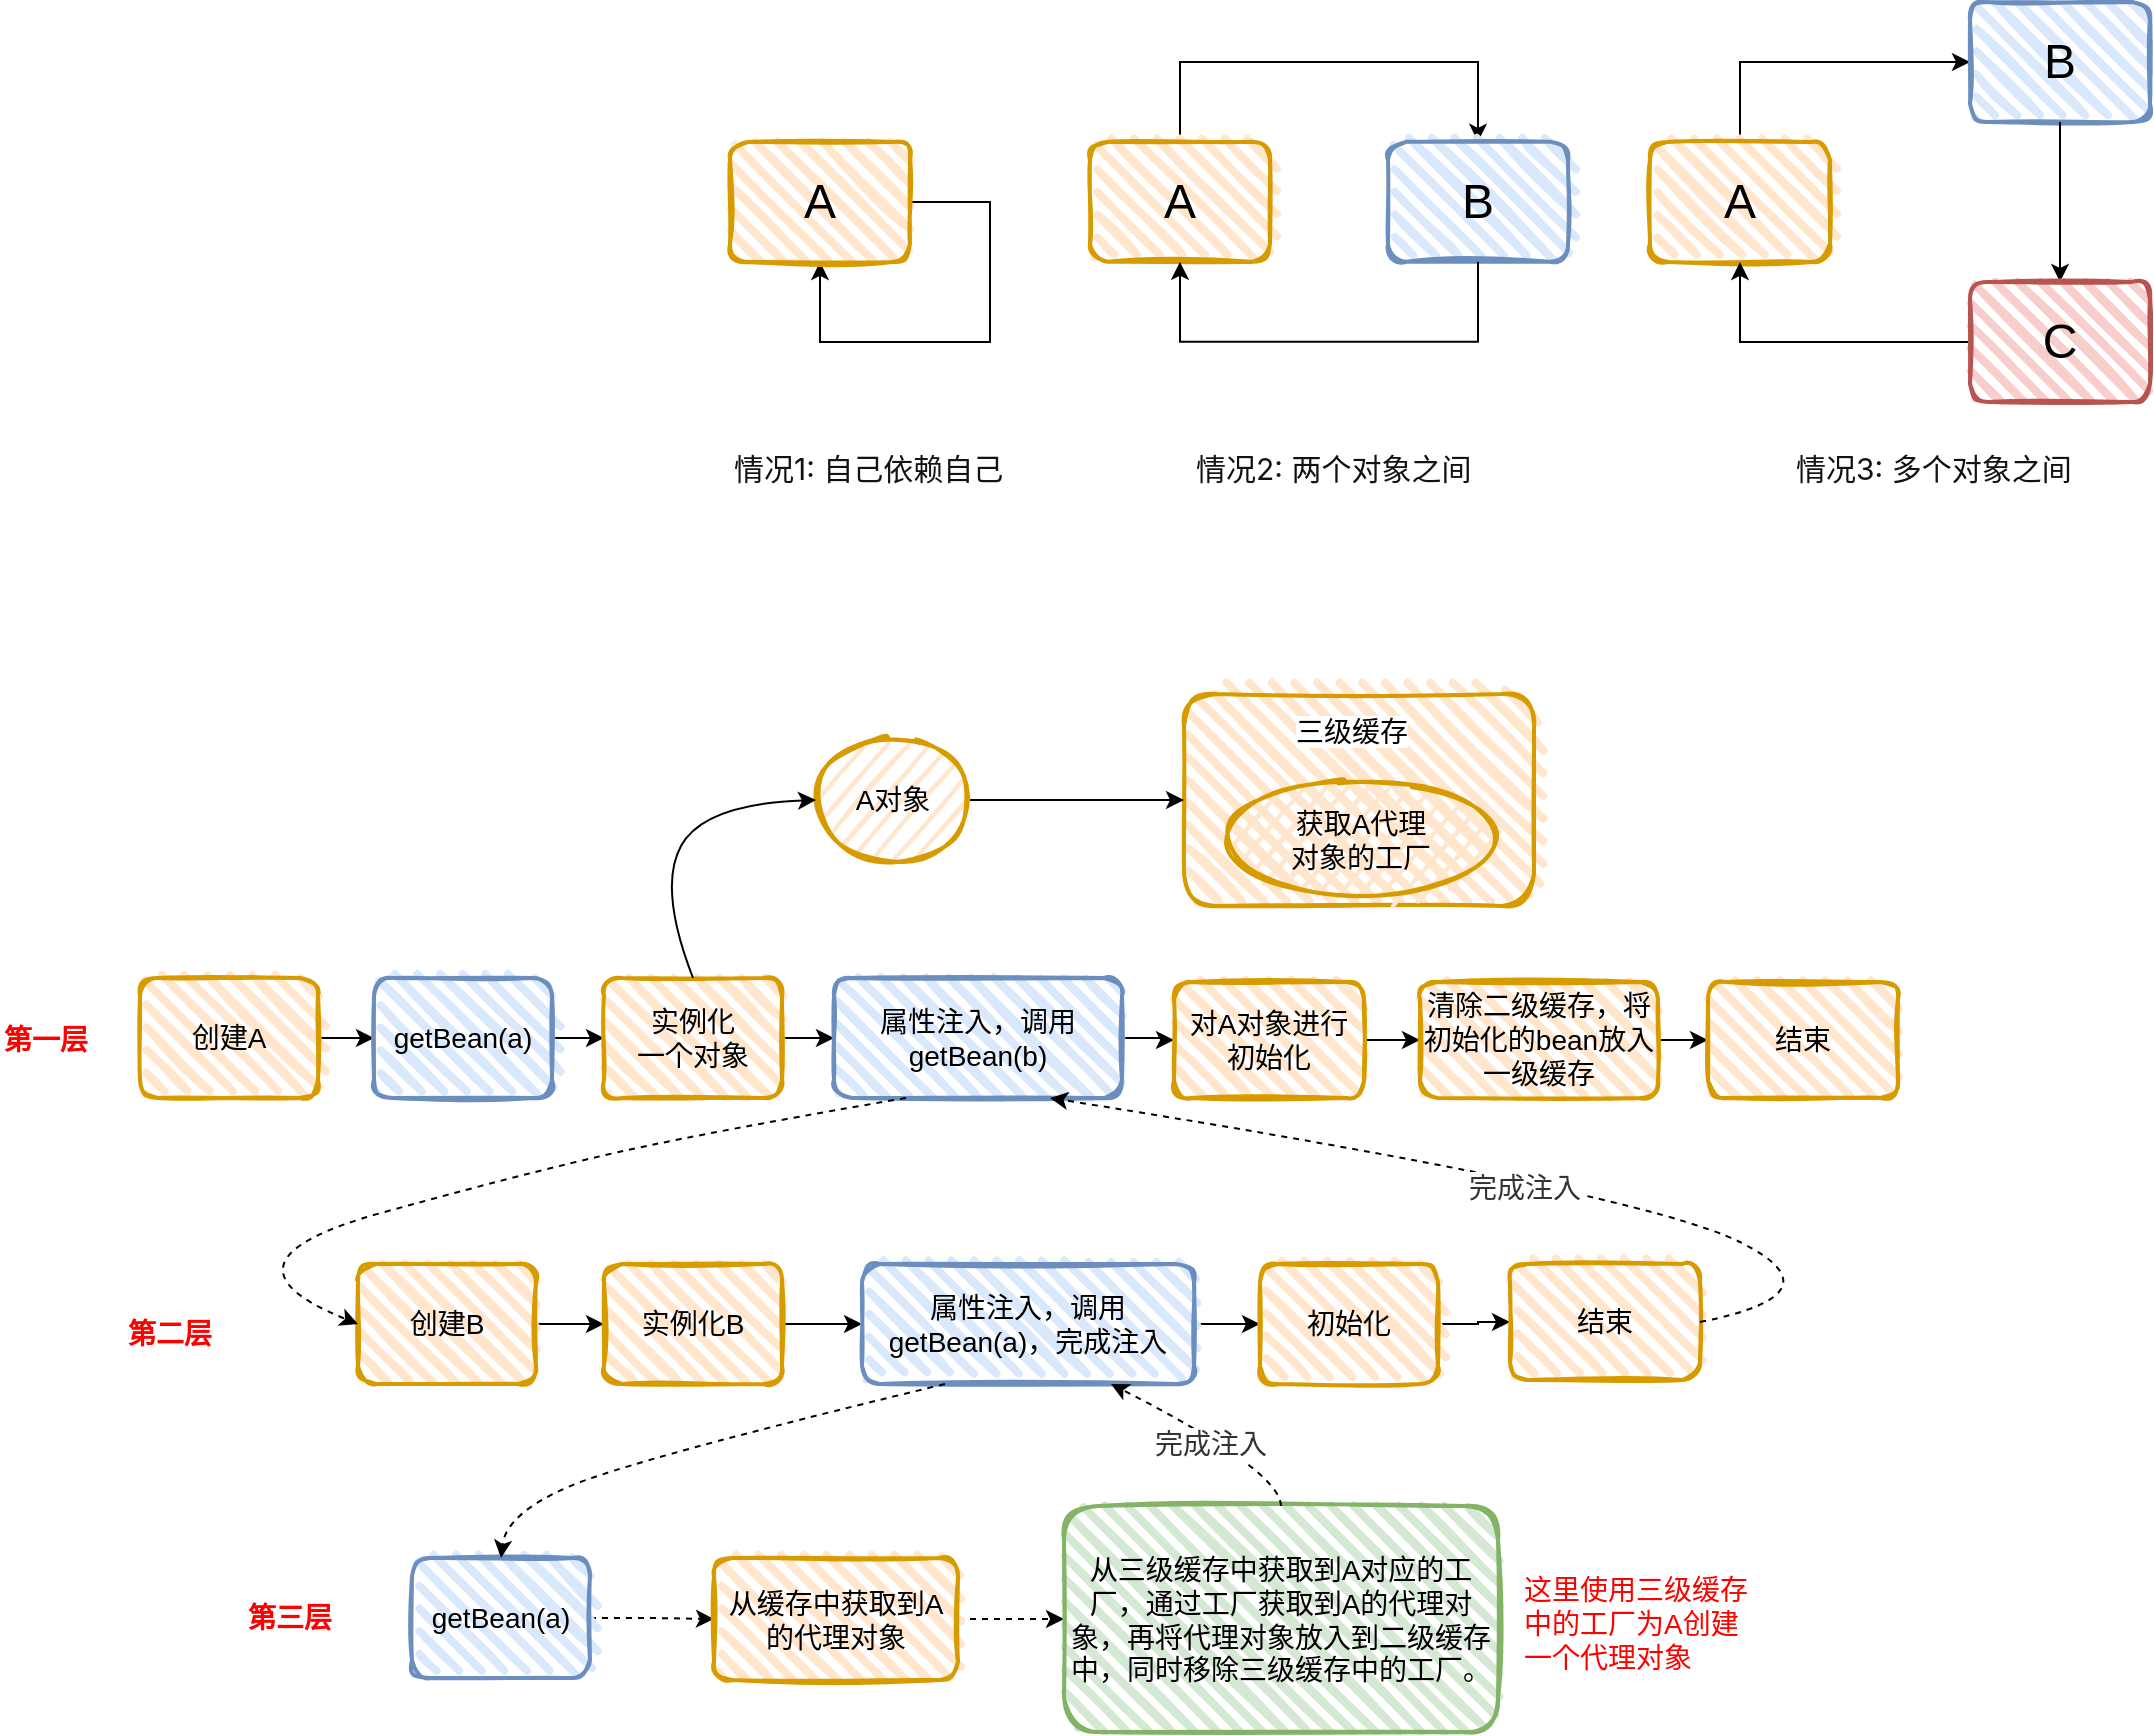 <mxfile version="20.2.3" type="github">
  <diagram id="PN2r7i_gPheXsa0iSZiF" name="第 1 页">
    <mxGraphModel dx="1758" dy="732" grid="0" gridSize="10" guides="1" tooltips="1" connect="1" arrows="1" fold="1" page="0" pageScale="1" pageWidth="827" pageHeight="1169" math="0" shadow="0">
      <root>
        <mxCell id="0" />
        <mxCell id="1" parent="0" />
        <mxCell id="Nwbhyj16qawaemDovWx5-5" style="edgeStyle=orthogonalEdgeStyle;rounded=0;orthogonalLoop=1;jettySize=auto;html=1;fontSize=24;exitX=0.5;exitY=0;exitDx=0;exitDy=0;entryX=0.5;entryY=0;entryDx=0;entryDy=0;strokeWidth=1;" edge="1" parent="1" source="Nwbhyj16qawaemDovWx5-2" target="Nwbhyj16qawaemDovWx5-4">
          <mxGeometry relative="1" as="geometry">
            <mxPoint x="489" y="120.92" as="targetPoint" />
            <Array as="points">
              <mxPoint x="284" y="81" />
              <mxPoint x="433" y="81" />
            </Array>
          </mxGeometry>
        </mxCell>
        <mxCell id="Nwbhyj16qawaemDovWx5-2" value="&lt;font style=&quot;font-size: 24px;&quot;&gt;A&lt;/font&gt;" style="rounded=1;whiteSpace=wrap;html=1;strokeWidth=2;fillWeight=4;hachureGap=8;hachureAngle=45;fillColor=#ffe6cc;sketch=1;strokeColor=#d79b00;" vertex="1" parent="1">
          <mxGeometry x="239" y="120.92" width="90" height="60" as="geometry" />
        </mxCell>
        <mxCell id="Nwbhyj16qawaemDovWx5-4" value="&lt;font style=&quot;font-size: 24px;&quot;&gt;B&lt;/font&gt;" style="rounded=1;whiteSpace=wrap;html=1;strokeWidth=2;fillWeight=4;hachureGap=8;hachureAngle=45;fillColor=#dae8fc;sketch=1;strokeColor=#6c8ebf;" vertex="1" parent="1">
          <mxGeometry x="388" y="120.92" width="90" height="60" as="geometry" />
        </mxCell>
        <mxCell id="Nwbhyj16qawaemDovWx5-7" value="" style="edgeStyle=elbowEdgeStyle;elbow=vertical;endArrow=classic;html=1;rounded=0;fontSize=24;entryX=0.5;entryY=1;entryDx=0;entryDy=0;exitX=0.5;exitY=1;exitDx=0;exitDy=0;strokeWidth=1;" edge="1" parent="1" source="Nwbhyj16qawaemDovWx5-4" target="Nwbhyj16qawaemDovWx5-2">
          <mxGeometry width="50" height="50" relative="1" as="geometry">
            <mxPoint x="489" y="180.92" as="sourcePoint" />
            <mxPoint x="499" y="350.92" as="targetPoint" />
            <Array as="points">
              <mxPoint x="359" y="220.92" />
            </Array>
          </mxGeometry>
        </mxCell>
        <mxCell id="Nwbhyj16qawaemDovWx5-15" style="edgeStyle=orthogonalEdgeStyle;rounded=0;orthogonalLoop=1;jettySize=auto;html=1;fontSize=24;entryX=0.5;entryY=1;entryDx=0;entryDy=0;exitX=1;exitY=0.5;exitDx=0;exitDy=0;strokeWidth=1;" edge="1" parent="1" source="Nwbhyj16qawaemDovWx5-8" target="Nwbhyj16qawaemDovWx5-8">
          <mxGeometry relative="1" as="geometry">
            <mxPoint x="219" y="230.97" as="targetPoint" />
            <Array as="points">
              <mxPoint x="189" y="150.97" />
              <mxPoint x="189" y="220.97" />
              <mxPoint x="104" y="220.97" />
            </Array>
          </mxGeometry>
        </mxCell>
        <mxCell id="Nwbhyj16qawaemDovWx5-8" value="&lt;font style=&quot;font-size: 24px;&quot;&gt;A&lt;/font&gt;" style="rounded=1;whiteSpace=wrap;html=1;strokeWidth=2;fillWeight=4;hachureGap=8;hachureAngle=45;fillColor=#ffe6cc;sketch=1;strokeColor=#d79b00;" vertex="1" parent="1">
          <mxGeometry x="59" y="120.97" width="90" height="60" as="geometry" />
        </mxCell>
        <mxCell id="Nwbhyj16qawaemDovWx5-9" style="edgeStyle=orthogonalEdgeStyle;rounded=0;orthogonalLoop=1;jettySize=auto;html=1;fontSize=24;exitX=0.5;exitY=0;exitDx=0;exitDy=0;entryX=0;entryY=0.5;entryDx=0;entryDy=0;strokeWidth=1;" edge="1" parent="1" source="Nwbhyj16qawaemDovWx5-10" target="Nwbhyj16qawaemDovWx5-11">
          <mxGeometry relative="1" as="geometry">
            <mxPoint x="763" y="120.95" as="targetPoint" />
            <Array as="points">
              <mxPoint x="564" y="81" />
            </Array>
          </mxGeometry>
        </mxCell>
        <mxCell id="Nwbhyj16qawaemDovWx5-10" value="&lt;font style=&quot;font-size: 24px;&quot;&gt;A&lt;/font&gt;" style="rounded=1;whiteSpace=wrap;html=1;strokeWidth=2;fillWeight=4;hachureGap=8;hachureAngle=45;fillColor=#ffe6cc;sketch=1;strokeColor=#d79b00;" vertex="1" parent="1">
          <mxGeometry x="519" y="120.95" width="90" height="60" as="geometry" />
        </mxCell>
        <mxCell id="Nwbhyj16qawaemDovWx5-11" value="&lt;font style=&quot;font-size: 24px;&quot;&gt;B&lt;/font&gt;" style="rounded=1;whiteSpace=wrap;html=1;strokeWidth=2;fillWeight=4;hachureGap=8;hachureAngle=45;fillColor=#dae8fc;sketch=1;strokeColor=#6c8ebf;" vertex="1" parent="1">
          <mxGeometry x="679" y="51.0" width="90" height="60" as="geometry" />
        </mxCell>
        <mxCell id="Nwbhyj16qawaemDovWx5-12" value="" style="edgeStyle=elbowEdgeStyle;elbow=vertical;endArrow=classic;html=1;rounded=0;fontSize=24;entryX=0.5;entryY=1;entryDx=0;entryDy=0;exitX=0;exitY=0.5;exitDx=0;exitDy=0;" edge="1" parent="1" source="Nwbhyj16qawaemDovWx5-13" target="Nwbhyj16qawaemDovWx5-10">
          <mxGeometry width="50" height="50" relative="1" as="geometry">
            <mxPoint x="763" y="180.95" as="sourcePoint" />
            <mxPoint x="773" y="350.95" as="targetPoint" />
            <Array as="points">
              <mxPoint x="633" y="220.95" />
            </Array>
          </mxGeometry>
        </mxCell>
        <mxCell id="Nwbhyj16qawaemDovWx5-14" value="" style="edgeStyle=orthogonalEdgeStyle;rounded=0;orthogonalLoop=1;jettySize=auto;html=1;fontSize=24;startArrow=classic;startFill=1;endArrow=none;endFill=0;" edge="1" parent="1" source="Nwbhyj16qawaemDovWx5-13" target="Nwbhyj16qawaemDovWx5-11">
          <mxGeometry relative="1" as="geometry" />
        </mxCell>
        <mxCell id="Nwbhyj16qawaemDovWx5-13" value="&lt;font style=&quot;font-size: 24px;&quot;&gt;C&lt;/font&gt;" style="rounded=1;whiteSpace=wrap;html=1;strokeWidth=2;fillWeight=4;hachureGap=8;hachureAngle=45;fillColor=#f8cecc;sketch=1;strokeColor=#b85450;" vertex="1" parent="1">
          <mxGeometry x="679" y="190.95" width="90" height="60" as="geometry" />
        </mxCell>
        <mxCell id="Nwbhyj16qawaemDovWx5-16" value="&lt;span style=&quot;color: rgb(18, 18, 18); font-family: -apple-system, &amp;quot;system-ui&amp;quot;, &amp;quot;Helvetica Neue&amp;quot;, &amp;quot;PingFang SC&amp;quot;, &amp;quot;Microsoft YaHei&amp;quot;, &amp;quot;Source Han Sans SC&amp;quot;, &amp;quot;Noto Sans CJK SC&amp;quot;, &amp;quot;WenQuanYi Micro Hei&amp;quot;, sans-serif; font-size: 15px; font-style: normal; font-variant-ligatures: normal; font-variant-caps: normal; font-weight: 400; letter-spacing: normal; orphans: 2; text-align: start; text-indent: 0px; text-transform: none; widows: 2; word-spacing: 0px; -webkit-text-stroke-width: 0px; background-color: rgb(255, 255, 255); text-decoration-thickness: initial; text-decoration-style: initial; text-decoration-color: initial; float: none; display: inline !important;&quot;&gt;情况1: 自己依赖自己&lt;/span&gt;" style="text;whiteSpace=wrap;html=1;fontSize=24;" vertex="1" parent="1">
          <mxGeometry x="59" y="261.02" width="160" height="50" as="geometry" />
        </mxCell>
        <mxCell id="Nwbhyj16qawaemDovWx5-17" value="&lt;span style=&quot;color: rgb(18, 18, 18); font-family: -apple-system, &amp;quot;system-ui&amp;quot;, &amp;quot;Helvetica Neue&amp;quot;, &amp;quot;PingFang SC&amp;quot;, &amp;quot;Microsoft YaHei&amp;quot;, &amp;quot;Source Han Sans SC&amp;quot;, &amp;quot;Noto Sans CJK SC&amp;quot;, &amp;quot;WenQuanYi Micro Hei&amp;quot;, sans-serif; font-size: 15px; background-color: rgb(255, 255, 255);&quot;&gt;情况2:&amp;nbsp;&lt;/span&gt;&lt;span style=&quot;color: rgb(18, 18, 18); font-family: -apple-system, &amp;quot;system-ui&amp;quot;, &amp;quot;Helvetica Neue&amp;quot;, &amp;quot;PingFang SC&amp;quot;, &amp;quot;Microsoft YaHei&amp;quot;, &amp;quot;Source Han Sans SC&amp;quot;, &amp;quot;Noto Sans CJK SC&amp;quot;, &amp;quot;WenQuanYi Micro Hei&amp;quot;, sans-serif; font-size: 15px; background-color: rgb(255, 255, 255);&quot;&gt;两个对象之间&lt;/span&gt;" style="text;whiteSpace=wrap;html=1;fontSize=24;" vertex="1" parent="1">
          <mxGeometry x="290" y="261.02" width="180" height="50" as="geometry" />
        </mxCell>
        <mxCell id="Nwbhyj16qawaemDovWx5-18" value="&lt;span style=&quot;color: rgb(18, 18, 18); font-family: -apple-system, &amp;quot;system-ui&amp;quot;, &amp;quot;Helvetica Neue&amp;quot;, &amp;quot;PingFang SC&amp;quot;, &amp;quot;Microsoft YaHei&amp;quot;, &amp;quot;Source Han Sans SC&amp;quot;, &amp;quot;Noto Sans CJK SC&amp;quot;, &amp;quot;WenQuanYi Micro Hei&amp;quot;, sans-serif; font-size: 15px; background-color: rgb(255, 255, 255);&quot;&gt;情况3:&amp;nbsp;&lt;/span&gt;&lt;span style=&quot;color: rgb(18, 18, 18); font-family: -apple-system, &amp;quot;system-ui&amp;quot;, &amp;quot;Helvetica Neue&amp;quot;, &amp;quot;PingFang SC&amp;quot;, &amp;quot;Microsoft YaHei&amp;quot;, &amp;quot;Source Han Sans SC&amp;quot;, &amp;quot;Noto Sans CJK SC&amp;quot;, &amp;quot;WenQuanYi Micro Hei&amp;quot;, sans-serif; font-size: 15px; background-color: rgb(255, 255, 255);&quot;&gt;多个对象之间&lt;/span&gt;" style="text;whiteSpace=wrap;html=1;fontSize=24;" vertex="1" parent="1">
          <mxGeometry x="590" y="261.02" width="171" height="50" as="geometry" />
        </mxCell>
        <mxCell id="Nwbhyj16qawaemDovWx5-36" value="" style="edgeStyle=orthogonalEdgeStyle;rounded=0;orthogonalLoop=1;jettySize=auto;html=1;fontSize=14;startArrow=none;startFill=0;endArrow=classic;endFill=1;strokeWidth=1;" edge="1" parent="1" source="Nwbhyj16qawaemDovWx5-19" target="Nwbhyj16qawaemDovWx5-20">
          <mxGeometry relative="1" as="geometry" />
        </mxCell>
        <mxCell id="Nwbhyj16qawaemDovWx5-19" value="&lt;font style=&quot;font-size: 14px;&quot;&gt;创建A&lt;/font&gt;" style="rounded=1;whiteSpace=wrap;html=1;strokeWidth=2;fillWeight=4;hachureGap=8;hachureAngle=45;fillColor=#ffe6cc;sketch=1;strokeColor=#d79b00;" vertex="1" parent="1">
          <mxGeometry x="-236" y="539" width="89" height="60" as="geometry" />
        </mxCell>
        <mxCell id="Nwbhyj16qawaemDovWx5-37" value="" style="edgeStyle=orthogonalEdgeStyle;rounded=0;orthogonalLoop=1;jettySize=auto;html=1;fontSize=14;startArrow=none;startFill=0;endArrow=classic;endFill=1;strokeWidth=1;" edge="1" parent="1" source="Nwbhyj16qawaemDovWx5-20" target="Nwbhyj16qawaemDovWx5-21">
          <mxGeometry relative="1" as="geometry" />
        </mxCell>
        <mxCell id="Nwbhyj16qawaemDovWx5-20" value="&lt;span style=&quot;font-size: 14px;&quot;&gt;getBean(a)&lt;/span&gt;" style="rounded=1;whiteSpace=wrap;html=1;strokeWidth=2;fillWeight=4;hachureGap=8;hachureAngle=45;fillColor=#dae8fc;sketch=1;strokeColor=#6c8ebf;" vertex="1" parent="1">
          <mxGeometry x="-119" y="539" width="89" height="60" as="geometry" />
        </mxCell>
        <mxCell id="Nwbhyj16qawaemDovWx5-38" value="" style="edgeStyle=orthogonalEdgeStyle;rounded=0;orthogonalLoop=1;jettySize=auto;html=1;fontSize=14;startArrow=none;startFill=0;endArrow=classic;endFill=1;strokeWidth=1;" edge="1" parent="1" source="Nwbhyj16qawaemDovWx5-21" target="Nwbhyj16qawaemDovWx5-22">
          <mxGeometry relative="1" as="geometry" />
        </mxCell>
        <mxCell id="Nwbhyj16qawaemDovWx5-21" value="&lt;span style=&quot;font-size: 14px;&quot;&gt;实例化&lt;br&gt;一个对象&lt;/span&gt;" style="rounded=1;whiteSpace=wrap;html=1;strokeWidth=2;fillWeight=4;hachureGap=8;hachureAngle=45;fillColor=#ffe6cc;sketch=1;strokeColor=#d79b00;" vertex="1" parent="1">
          <mxGeometry x="-4" y="539" width="89" height="60" as="geometry" />
        </mxCell>
        <mxCell id="Nwbhyj16qawaemDovWx5-39" value="" style="edgeStyle=orthogonalEdgeStyle;rounded=0;orthogonalLoop=1;jettySize=auto;html=1;fontSize=14;startArrow=none;startFill=0;endArrow=classic;endFill=1;strokeWidth=1;" edge="1" parent="1" source="Nwbhyj16qawaemDovWx5-22" target="Nwbhyj16qawaemDovWx5-23">
          <mxGeometry relative="1" as="geometry" />
        </mxCell>
        <mxCell id="Nwbhyj16qawaemDovWx5-22" value="&lt;span style=&quot;font-size: 14px;&quot;&gt;属性注入，调用getBean(b)&lt;/span&gt;" style="rounded=1;whiteSpace=wrap;html=1;strokeWidth=2;fillWeight=4;hachureGap=8;hachureAngle=45;fillColor=#dae8fc;sketch=1;strokeColor=#6c8ebf;" vertex="1" parent="1">
          <mxGeometry x="111" y="539" width="144" height="60" as="geometry" />
        </mxCell>
        <mxCell id="Nwbhyj16qawaemDovWx5-40" value="" style="edgeStyle=orthogonalEdgeStyle;rounded=0;orthogonalLoop=1;jettySize=auto;html=1;fontSize=14;startArrow=none;startFill=0;endArrow=classic;endFill=1;strokeWidth=1;" edge="1" parent="1" source="Nwbhyj16qawaemDovWx5-23" target="Nwbhyj16qawaemDovWx5-24">
          <mxGeometry relative="1" as="geometry" />
        </mxCell>
        <mxCell id="Nwbhyj16qawaemDovWx5-23" value="&lt;span style=&quot;font-size: 14px;&quot;&gt;对A对象进行初始化&lt;/span&gt;" style="rounded=1;whiteSpace=wrap;html=1;strokeWidth=2;fillWeight=4;hachureGap=8;hachureAngle=45;fillColor=#ffe6cc;sketch=1;strokeColor=#d79b00;" vertex="1" parent="1">
          <mxGeometry x="281" y="541" width="95" height="58" as="geometry" />
        </mxCell>
        <mxCell id="Nwbhyj16qawaemDovWx5-41" value="" style="edgeStyle=orthogonalEdgeStyle;rounded=0;orthogonalLoop=1;jettySize=auto;html=1;fontSize=14;startArrow=none;startFill=0;endArrow=classic;endFill=1;strokeWidth=1;" edge="1" parent="1" source="Nwbhyj16qawaemDovWx5-24" target="Nwbhyj16qawaemDovWx5-25">
          <mxGeometry relative="1" as="geometry" />
        </mxCell>
        <mxCell id="Nwbhyj16qawaemDovWx5-24" value="&lt;span style=&quot;font-size: 14px;&quot;&gt;清除二级缓存，将初始化的bean放入一级缓存&lt;/span&gt;" style="rounded=1;whiteSpace=wrap;html=1;strokeWidth=2;fillWeight=4;hachureGap=8;hachureAngle=45;fillColor=#ffe6cc;sketch=1;strokeColor=#d79b00;" vertex="1" parent="1">
          <mxGeometry x="404" y="541" width="119" height="58" as="geometry" />
        </mxCell>
        <mxCell id="Nwbhyj16qawaemDovWx5-25" value="&lt;span style=&quot;font-size: 14px;&quot;&gt;结束&lt;/span&gt;" style="rounded=1;whiteSpace=wrap;html=1;strokeWidth=2;fillWeight=4;hachureGap=8;hachureAngle=45;fillColor=#ffe6cc;sketch=1;strokeColor=#d79b00;" vertex="1" parent="1">
          <mxGeometry x="548" y="541" width="95" height="58" as="geometry" />
        </mxCell>
        <mxCell id="Nwbhyj16qawaemDovWx5-29" value="" style="rounded=1;whiteSpace=wrap;html=1;strokeWidth=2;fillWeight=4;hachureGap=8;hachureAngle=45;fillColor=#ffe6cc;sketch=1;strokeColor=#d79b00;" vertex="1" parent="1">
          <mxGeometry x="286" y="397" width="175" height="106" as="geometry" />
        </mxCell>
        <mxCell id="Nwbhyj16qawaemDovWx5-34" style="edgeStyle=orthogonalEdgeStyle;rounded=0;orthogonalLoop=1;jettySize=auto;html=1;entryX=0;entryY=0.5;entryDx=0;entryDy=0;fontSize=14;startArrow=none;startFill=0;endArrow=classic;endFill=1;strokeWidth=1;" edge="1" parent="1" source="Nwbhyj16qawaemDovWx5-30" target="Nwbhyj16qawaemDovWx5-29">
          <mxGeometry relative="1" as="geometry" />
        </mxCell>
        <mxCell id="Nwbhyj16qawaemDovWx5-30" value="A对象" style="ellipse;whiteSpace=wrap;html=1;strokeWidth=2;fillWeight=2;hachureGap=8;fillColor=#ffe6cc;fillStyle=dots;sketch=1;fontSize=14;strokeColor=#d79b00;" vertex="1" parent="1">
          <mxGeometry x="102" y="420" width="77" height="60" as="geometry" />
        </mxCell>
        <mxCell id="Nwbhyj16qawaemDovWx5-31" value="获取A代理&lt;br&gt;对象的工厂" style="ellipse;whiteSpace=wrap;html=1;strokeWidth=2;fillWeight=2;hachureGap=8;fillColor=#ffe6cc;fillStyle=dots;sketch=1;fontSize=14;strokeColor=#d79b00;" vertex="1" parent="1">
          <mxGeometry x="306" y="442" width="137" height="55" as="geometry" />
        </mxCell>
        <mxCell id="Nwbhyj16qawaemDovWx5-32" value="&lt;span style=&quot;color: rgb(0, 0, 0); font-family: Helvetica; font-size: 14px; font-style: normal; font-variant-ligatures: normal; font-variant-caps: normal; font-weight: 400; letter-spacing: normal; orphans: 2; text-align: center; text-indent: 0px; text-transform: none; widows: 2; word-spacing: 0px; -webkit-text-stroke-width: 0px; background-color: rgb(255, 255, 255); text-decoration-thickness: initial; text-decoration-style: initial; text-decoration-color: initial; float: none; display: inline !important;&quot;&gt;三级缓存&lt;/span&gt;" style="text;whiteSpace=wrap;html=1;fontSize=14;" vertex="1" parent="1">
          <mxGeometry x="339.501" y="400.999" width="65" height="39" as="geometry" />
        </mxCell>
        <mxCell id="Nwbhyj16qawaemDovWx5-35" value="" style="curved=1;endArrow=classic;html=1;rounded=0;fontSize=14;strokeWidth=1;exitX=0.5;exitY=0;exitDx=0;exitDy=0;entryX=0;entryY=0.5;entryDx=0;entryDy=0;" edge="1" parent="1" source="Nwbhyj16qawaemDovWx5-21" target="Nwbhyj16qawaemDovWx5-30">
          <mxGeometry width="50" height="50" relative="1" as="geometry">
            <mxPoint x="32" y="481" as="sourcePoint" />
            <mxPoint x="82" y="431" as="targetPoint" />
            <Array as="points">
              <mxPoint x="23" y="494" />
              <mxPoint x="46" y="452" />
            </Array>
          </mxGeometry>
        </mxCell>
        <mxCell id="Nwbhyj16qawaemDovWx5-49" value="" style="edgeStyle=orthogonalEdgeStyle;rounded=0;orthogonalLoop=1;jettySize=auto;html=1;fontSize=14;startArrow=none;startFill=0;endArrow=classic;endFill=1;strokeWidth=1;" edge="1" parent="1" source="Nwbhyj16qawaemDovWx5-42" target="Nwbhyj16qawaemDovWx5-45">
          <mxGeometry relative="1" as="geometry" />
        </mxCell>
        <mxCell id="Nwbhyj16qawaemDovWx5-42" value="&lt;font style=&quot;font-size: 14px;&quot;&gt;创建B&lt;/font&gt;" style="rounded=1;whiteSpace=wrap;html=1;strokeWidth=2;fillWeight=4;hachureGap=8;hachureAngle=45;fillColor=#ffe6cc;sketch=1;strokeColor=#d79b00;" vertex="1" parent="1">
          <mxGeometry x="-127" y="682" width="89" height="60" as="geometry" />
        </mxCell>
        <mxCell id="Nwbhyj16qawaemDovWx5-50" value="" style="edgeStyle=orthogonalEdgeStyle;rounded=0;orthogonalLoop=1;jettySize=auto;html=1;fontSize=14;startArrow=none;startFill=0;endArrow=classic;endFill=1;strokeWidth=1;" edge="1" parent="1" source="Nwbhyj16qawaemDovWx5-45" target="Nwbhyj16qawaemDovWx5-46">
          <mxGeometry relative="1" as="geometry" />
        </mxCell>
        <mxCell id="Nwbhyj16qawaemDovWx5-45" value="&lt;font style=&quot;font-size: 14px;&quot;&gt;实例化B&lt;/font&gt;" style="rounded=1;whiteSpace=wrap;html=1;strokeWidth=2;fillWeight=4;hachureGap=8;hachureAngle=45;fillColor=#ffe6cc;sketch=1;strokeColor=#d79b00;" vertex="1" parent="1">
          <mxGeometry x="-4" y="682" width="89" height="60" as="geometry" />
        </mxCell>
        <mxCell id="Nwbhyj16qawaemDovWx5-51" value="" style="edgeStyle=orthogonalEdgeStyle;rounded=0;orthogonalLoop=1;jettySize=auto;html=1;fontSize=14;startArrow=none;startFill=0;endArrow=classic;endFill=1;strokeWidth=1;" edge="1" parent="1" source="Nwbhyj16qawaemDovWx5-46" target="Nwbhyj16qawaemDovWx5-47">
          <mxGeometry relative="1" as="geometry" />
        </mxCell>
        <mxCell id="Nwbhyj16qawaemDovWx5-46" value="&lt;font style=&quot;font-size: 14px;&quot;&gt;属性注入，调用getBean(a)，完成注入&lt;/font&gt;" style="rounded=1;whiteSpace=wrap;html=1;strokeWidth=2;fillWeight=4;hachureGap=8;hachureAngle=45;fillColor=#dae8fc;sketch=1;strokeColor=#6c8ebf;" vertex="1" parent="1">
          <mxGeometry x="125" y="682" width="166" height="60" as="geometry" />
        </mxCell>
        <mxCell id="Nwbhyj16qawaemDovWx5-52" value="" style="edgeStyle=orthogonalEdgeStyle;rounded=0;orthogonalLoop=1;jettySize=auto;html=1;fontSize=14;startArrow=none;startFill=0;endArrow=classic;endFill=1;strokeWidth=1;" edge="1" parent="1" source="Nwbhyj16qawaemDovWx5-47" target="Nwbhyj16qawaemDovWx5-48">
          <mxGeometry relative="1" as="geometry" />
        </mxCell>
        <mxCell id="Nwbhyj16qawaemDovWx5-47" value="&lt;font style=&quot;font-size: 14px;&quot;&gt;初始化&lt;/font&gt;" style="rounded=1;whiteSpace=wrap;html=1;strokeWidth=2;fillWeight=4;hachureGap=8;hachureAngle=45;fillColor=#ffe6cc;sketch=1;strokeColor=#d79b00;" vertex="1" parent="1">
          <mxGeometry x="324" y="682" width="89" height="60" as="geometry" />
        </mxCell>
        <mxCell id="Nwbhyj16qawaemDovWx5-48" value="&lt;span style=&quot;font-size: 14px;&quot;&gt;结束&lt;/span&gt;" style="rounded=1;whiteSpace=wrap;html=1;strokeWidth=2;fillWeight=4;hachureGap=8;hachureAngle=45;fillColor=#ffe6cc;sketch=1;strokeColor=#d79b00;" vertex="1" parent="1">
          <mxGeometry x="449" y="682" width="95" height="58" as="geometry" />
        </mxCell>
        <mxCell id="Nwbhyj16qawaemDovWx5-54" value="" style="curved=1;endArrow=classic;html=1;rounded=0;fontSize=14;strokeWidth=1;entryX=0;entryY=0.5;entryDx=0;entryDy=0;exitX=0.25;exitY=1;exitDx=0;exitDy=0;dashed=1;" edge="1" parent="1" source="Nwbhyj16qawaemDovWx5-22" target="Nwbhyj16qawaemDovWx5-42">
          <mxGeometry width="50" height="50" relative="1" as="geometry">
            <mxPoint x="205" y="647" as="sourcePoint" />
            <mxPoint x="121" y="616" as="targetPoint" />
            <Array as="points">
              <mxPoint x="71" y="612" />
              <mxPoint x="-27" y="632" />
              <mxPoint x="-204" y="681" />
            </Array>
          </mxGeometry>
        </mxCell>
        <mxCell id="Nwbhyj16qawaemDovWx5-55" value="" style="curved=1;endArrow=classic;html=1;rounded=0;dashed=1;fontSize=14;strokeWidth=1;exitX=1;exitY=0.5;exitDx=0;exitDy=0;entryX=0.75;entryY=1;entryDx=0;entryDy=0;" edge="1" parent="1" source="Nwbhyj16qawaemDovWx5-48" target="Nwbhyj16qawaemDovWx5-22">
          <mxGeometry width="50" height="50" relative="1" as="geometry">
            <mxPoint x="637" y="728" as="sourcePoint" />
            <mxPoint x="687" y="678" as="targetPoint" />
            <Array as="points">
              <mxPoint x="615" y="697" />
              <mxPoint x="515" y="646" />
            </Array>
          </mxGeometry>
        </mxCell>
        <mxCell id="Nwbhyj16qawaemDovWx5-64" value="&lt;font color=&quot;#333333&quot;&gt;完成注入&lt;/font&gt;" style="edgeLabel;html=1;align=center;verticalAlign=middle;resizable=0;points=[];fontSize=14;fontColor=#FF0000;" vertex="1" connectable="0" parent="Nwbhyj16qawaemDovWx5-55">
          <mxGeometry x="0.003" y="7" relative="1" as="geometry">
            <mxPoint as="offset" />
          </mxGeometry>
        </mxCell>
        <mxCell id="Nwbhyj16qawaemDovWx5-59" value="" style="edgeStyle=orthogonalEdgeStyle;rounded=0;orthogonalLoop=1;jettySize=auto;html=1;dashed=1;fontSize=14;startArrow=none;startFill=0;endArrow=classic;endFill=1;strokeWidth=1;" edge="1" parent="1" source="Nwbhyj16qawaemDovWx5-56" target="Nwbhyj16qawaemDovWx5-57">
          <mxGeometry relative="1" as="geometry" />
        </mxCell>
        <mxCell id="Nwbhyj16qawaemDovWx5-56" value="&lt;span style=&quot;font-size: 14px;&quot;&gt;getBean(a)&lt;/span&gt;" style="rounded=1;whiteSpace=wrap;html=1;strokeWidth=2;fillWeight=4;hachureGap=8;hachureAngle=45;fillColor=#dae8fc;sketch=1;strokeColor=#6c8ebf;" vertex="1" parent="1">
          <mxGeometry x="-100" y="829" width="89" height="60" as="geometry" />
        </mxCell>
        <mxCell id="Nwbhyj16qawaemDovWx5-60" value="" style="edgeStyle=orthogonalEdgeStyle;rounded=0;orthogonalLoop=1;jettySize=auto;html=1;dashed=1;fontSize=14;startArrow=none;startFill=0;endArrow=classic;endFill=1;strokeWidth=1;" edge="1" parent="1" source="Nwbhyj16qawaemDovWx5-57" target="Nwbhyj16qawaemDovWx5-58">
          <mxGeometry relative="1" as="geometry" />
        </mxCell>
        <mxCell id="Nwbhyj16qawaemDovWx5-57" value="&lt;span style=&quot;font-size: 14px;&quot;&gt;从缓存中获取到A的代理对象&lt;/span&gt;" style="rounded=1;whiteSpace=wrap;html=1;strokeWidth=2;fillWeight=4;hachureGap=8;hachureAngle=45;fillColor=#ffe6cc;sketch=1;strokeColor=#d79b00;" vertex="1" parent="1">
          <mxGeometry x="51" y="829" width="122" height="61" as="geometry" />
        </mxCell>
        <mxCell id="Nwbhyj16qawaemDovWx5-58" value="&lt;span style=&quot;font-size: 14px;&quot;&gt;从三级缓存中获取到A对应的工厂，通过工厂获取到A的代理对象，再将代理对象放入到二级缓存中，同时移除三级缓存中的工厂。&lt;/span&gt;" style="rounded=1;whiteSpace=wrap;html=1;strokeWidth=2;fillWeight=4;hachureGap=8;hachureAngle=45;fillColor=#d5e8d4;sketch=1;strokeColor=#82b366;" vertex="1" parent="1">
          <mxGeometry x="226" y="803" width="217" height="113" as="geometry" />
        </mxCell>
        <mxCell id="Nwbhyj16qawaemDovWx5-61" value="" style="curved=1;endArrow=classic;html=1;rounded=0;fontSize=14;strokeWidth=1;entryX=0.5;entryY=0;entryDx=0;entryDy=0;exitX=0.25;exitY=1;exitDx=0;exitDy=0;dashed=1;" edge="1" parent="1" source="Nwbhyj16qawaemDovWx5-46" target="Nwbhyj16qawaemDovWx5-56">
          <mxGeometry width="50" height="50" relative="1" as="geometry">
            <mxPoint x="85" y="767" as="sourcePoint" />
            <mxPoint x="-189" y="880" as="targetPoint" />
            <Array as="points">
              <mxPoint x="9" y="780" />
              <mxPoint x="-53" y="807" />
            </Array>
          </mxGeometry>
        </mxCell>
        <mxCell id="Nwbhyj16qawaemDovWx5-62" value="" style="curved=1;endArrow=classic;html=1;rounded=0;dashed=1;fontSize=14;strokeWidth=1;exitX=0.5;exitY=0;exitDx=0;exitDy=0;entryX=0.75;entryY=1;entryDx=0;entryDy=0;" edge="1" parent="1" source="Nwbhyj16qawaemDovWx5-58" target="Nwbhyj16qawaemDovWx5-46">
          <mxGeometry width="50" height="50" relative="1" as="geometry">
            <mxPoint x="564" y="800" as="sourcePoint" />
            <mxPoint x="614" y="750" as="targetPoint" />
            <Array as="points">
              <mxPoint x="334" y="785" />
            </Array>
          </mxGeometry>
        </mxCell>
        <mxCell id="Nwbhyj16qawaemDovWx5-65" value="完成注入" style="edgeLabel;html=1;align=center;verticalAlign=middle;resizable=0;points=[];fontSize=14;fontColor=#333333;" vertex="1" connectable="0" parent="Nwbhyj16qawaemDovWx5-62">
          <mxGeometry x="-0.024" y="4" relative="1" as="geometry">
            <mxPoint as="offset" />
          </mxGeometry>
        </mxCell>
        <mxCell id="Nwbhyj16qawaemDovWx5-63" value="&lt;span style=&quot;font-family: Helvetica; font-size: 14px; font-style: normal; font-variant-ligatures: normal; font-variant-caps: normal; letter-spacing: normal; orphans: 2; text-align: center; text-indent: 0px; text-transform: none; widows: 2; word-spacing: 0px; -webkit-text-stroke-width: 0px; background-color: rgb(255, 255, 255); text-decoration-thickness: initial; text-decoration-style: initial; text-decoration-color: initial; float: none; display: inline !important;&quot;&gt;&lt;font color=&quot;#ff0000&quot;&gt;这里使用三级缓存中的工厂为A创建一个代理对象&lt;/font&gt;&lt;/span&gt;" style="text;whiteSpace=wrap;html=1;fontSize=14;" vertex="1" parent="1">
          <mxGeometry x="454" y="830" width="121.33" height="65.24" as="geometry" />
        </mxCell>
        <mxCell id="Nwbhyj16qawaemDovWx5-66" value="&lt;div style=&quot;text-align: center;&quot;&gt;&lt;span style=&quot;background-color: initial;&quot;&gt;&lt;b style=&quot;&quot;&gt;&lt;font color=&quot;#ff0000&quot;&gt;第一层&lt;/font&gt;&lt;/b&gt;&lt;/span&gt;&lt;/div&gt;" style="text;whiteSpace=wrap;html=1;fontSize=14;fontColor=#333333;" vertex="1" parent="1">
          <mxGeometry x="-306" y="554.5" width="54" height="31" as="geometry" />
        </mxCell>
        <mxCell id="Nwbhyj16qawaemDovWx5-67" value="&lt;div style=&quot;text-align: center;&quot;&gt;&lt;span style=&quot;background-color: initial;&quot;&gt;&lt;b style=&quot;&quot;&gt;&lt;font color=&quot;#ff0000&quot;&gt;第二层&lt;/font&gt;&lt;/b&gt;&lt;/span&gt;&lt;/div&gt;" style="text;whiteSpace=wrap;html=1;fontSize=14;fontColor=#333333;" vertex="1" parent="1">
          <mxGeometry x="-244" y="702" width="54" height="31" as="geometry" />
        </mxCell>
        <mxCell id="Nwbhyj16qawaemDovWx5-68" value="&lt;div style=&quot;text-align: center;&quot;&gt;&lt;span style=&quot;background-color: initial;&quot;&gt;&lt;b style=&quot;&quot;&gt;&lt;font color=&quot;#ff0000&quot;&gt;第三层&lt;/font&gt;&lt;/b&gt;&lt;/span&gt;&lt;/div&gt;" style="text;whiteSpace=wrap;html=1;fontSize=14;fontColor=#333333;" vertex="1" parent="1">
          <mxGeometry x="-184" y="844" width="54" height="31" as="geometry" />
        </mxCell>
        <mxCell id="Nwbhyj16qawaemDovWx5-69" style="edgeStyle=orthogonalEdgeStyle;rounded=0;orthogonalLoop=1;jettySize=auto;html=1;exitX=0.5;exitY=1;exitDx=0;exitDy=0;dashed=1;fontSize=14;fontColor=#FF0000;startArrow=none;startFill=0;endArrow=classic;endFill=1;strokeWidth=1;" edge="1" parent="1" source="Nwbhyj16qawaemDovWx5-68" target="Nwbhyj16qawaemDovWx5-68">
          <mxGeometry relative="1" as="geometry" />
        </mxCell>
      </root>
    </mxGraphModel>
  </diagram>
</mxfile>
